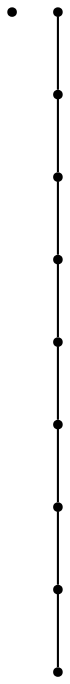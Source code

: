 graph {
  node [shape=point,comment="{\"directed\":false,\"doi\":\"10.1007/978-3-031-49272-3_18\",\"figure\":\"7 (2)\"}"]

  v0 [pos="1519.6999601955954,756.139242332215"]
  v1 [pos="1586.082357584518,438.2587721117079"]
  v2 [pos="1479.7737147551384,448.6273883228356"]
  v3 [pos="1320.3061562478902,466.9754583051549"]
  v4 [pos="1293.728009920071,472.11791779621"]
  v5 [pos="1267.1518348332004,471.6974922281521"]
  v6 [pos="1240.5726392964891,476.98110037950084"]
  v7 [pos="1213.993968364224,477.4692149886142"]
  v8 [pos="1187.4177932773532,479.36487376708465"]
  v9 [pos="1088.5478507271098,761.385985550213"]

  v2 -- v1 [id="-4",pos="1479.7737147551384,448.6273883228356 1586.082357584518,438.2587721117079 1586.082357584518,438.2587721117079 1586.082357584518,438.2587721117079"]
  v3 -- v2 [id="-5",pos="1320.3061562478902,466.9754583051549 1479.7737147551384,448.6273883228356 1479.7737147551384,448.6273883228356 1479.7737147551384,448.6273883228356"]
  v4 -- v3 [id="-6",pos="1293.728009920071,472.11791779621 1320.3061562478902,466.9754583051549 1320.3061562478902,466.9754583051549 1320.3061562478902,466.9754583051549"]
  v5 -- v4 [id="-7",pos="1267.1518348332004,471.6974922281521 1293.728009920071,472.11791779621 1293.728009920071,472.11791779621 1293.728009920071,472.11791779621"]
  v9 -- v8 [id="-8",pos="1088.5478507271098,761.385985550213 1187.4177932773532,479.36487376708465 1187.4177932773532,479.36487376708465 1187.4177932773532,479.36487376708465"]
  v6 -- v5 [id="-9",pos="1240.5726392964891,476.98110037950084 1267.1518348332004,471.6974922281521 1267.1518348332004,471.6974922281521 1267.1518348332004,471.6974922281521"]
  v7 -- v6 [id="-10",pos="1213.993968364224,477.4692149886142 1240.5726392964891,476.98110037950084 1240.5726392964891,476.98110037950084 1240.5726392964891,476.98110037950084"]
  v8 -- v7 [id="-11",pos="1187.4177932773532,479.36487376708465 1213.993968364224,477.4692149886142 1213.993968364224,477.4692149886142 1213.993968364224,477.4692149886142"]
}